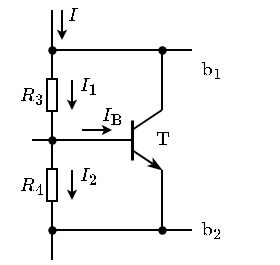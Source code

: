 <mxfile version="17.2.1" type="device"><diagram id="TTbVKE05Jx2TCk3frRQG" name="第 1 页"><mxGraphModel dx="217" dy="157" grid="1" gridSize="5" guides="1" tooltips="1" connect="1" arrows="1" fold="1" page="1" pageScale="1" pageWidth="827" pageHeight="1169" math="1" shadow="0"><root><mxCell id="0"/><mxCell id="1" parent="0"/><mxCell id="QU9Xb4DwGZwwF771YlcY-3" value="$$R_3$$" style="text;html=1;resizable=1;autosize=1;align=center;verticalAlign=middle;points=[];fillColor=none;strokeColor=none;rounded=0;fontSize=8;movable=1;rotatable=1;deletable=1;editable=1;connectable=0;allowArrows=0;" vertex="1" parent="1"><mxGeometry x="345" y="175" width="20" height="15" as="geometry"/></mxCell><mxCell id="QU9Xb4DwGZwwF771YlcY-4" value="" style="endArrow=none;html=1;rounded=0;fontSize=10;startSize=4;endSize=4;entryX=1;entryY=0.5;entryDx=0;entryDy=0;entryPerimeter=0;" edge="1" parent="1" target="QU9Xb4DwGZwwF771YlcY-5"><mxGeometry width="50" height="50" relative="1" as="geometry"><mxPoint x="365" y="140" as="sourcePoint"/><mxPoint x="562" y="120.5" as="targetPoint"/></mxGeometry></mxCell><mxCell id="QU9Xb4DwGZwwF771YlcY-5" value="" style="pointerEvents=1;verticalLabelPosition=bottom;shadow=0;dashed=0;align=center;html=1;verticalAlign=top;shape=mxgraph.electrical.resistors.resistor_1;fontSize=10;direction=north;allowArrows=0;" vertex="1" parent="1"><mxGeometry x="362.5" y="170" width="5" height="25" as="geometry"/></mxCell><mxCell id="QU9Xb4DwGZwwF771YlcY-6" value="" style="endArrow=none;html=1;rounded=0;fontSize=10;startSize=4;endSize=4;exitX=0;exitY=0.5;exitDx=0;exitDy=0;exitPerimeter=0;entryX=1;entryY=0.5;entryDx=0;entryDy=0;entryPerimeter=0;" edge="1" parent="1" source="QU9Xb4DwGZwwF771YlcY-5" target="QU9Xb4DwGZwwF771YlcY-10"><mxGeometry width="50" height="50" relative="1" as="geometry"><mxPoint x="454.5" y="110.5" as="sourcePoint"/><mxPoint x="380" y="205" as="targetPoint"/></mxGeometry></mxCell><mxCell id="QU9Xb4DwGZwwF771YlcY-9" value="$$R_4$$" style="text;html=1;resizable=1;autosize=1;align=center;verticalAlign=middle;points=[];fillColor=none;strokeColor=none;rounded=0;fontSize=8;movable=1;rotatable=1;deletable=1;editable=1;connectable=0;allowArrows=0;" vertex="1" parent="1"><mxGeometry x="345" y="220" width="20" height="15" as="geometry"/></mxCell><mxCell id="QU9Xb4DwGZwwF771YlcY-10" value="" style="pointerEvents=1;verticalLabelPosition=bottom;shadow=0;dashed=0;align=center;html=1;verticalAlign=top;shape=mxgraph.electrical.resistors.resistor_1;fontSize=10;direction=north;allowArrows=0;" vertex="1" parent="1"><mxGeometry x="362.5" y="215" width="5" height="25" as="geometry"/></mxCell><mxCell id="QU9Xb4DwGZwwF771YlcY-11" value="" style="endArrow=none;html=1;rounded=0;" edge="1" parent="1"><mxGeometry width="50" height="50" relative="1" as="geometry"><mxPoint x="355" y="205" as="sourcePoint"/><mxPoint x="390" y="205" as="targetPoint"/></mxGeometry></mxCell><mxCell id="QU9Xb4DwGZwwF771YlcY-12" value="" style="group" vertex="1" connectable="0" parent="1"><mxGeometry x="390" y="190" width="30" height="30" as="geometry"/></mxCell><mxCell id="QU9Xb4DwGZwwF771YlcY-13" value="" style="endArrow=none;html=1;rounded=0;" edge="1" parent="QU9Xb4DwGZwwF771YlcY-12"><mxGeometry width="50" height="50" relative="1" as="geometry"><mxPoint y="15" as="sourcePoint"/><mxPoint x="15" y="15" as="targetPoint"/></mxGeometry></mxCell><mxCell id="QU9Xb4DwGZwwF771YlcY-14" value="" style="endArrow=none;html=1;rounded=0;strokeWidth=1.5;" edge="1" parent="QU9Xb4DwGZwwF771YlcY-12"><mxGeometry width="50" height="50" relative="1" as="geometry"><mxPoint x="15" y="25" as="sourcePoint"/><mxPoint x="15" y="5" as="targetPoint"/></mxGeometry></mxCell><mxCell id="QU9Xb4DwGZwwF771YlcY-15" value="" style="endArrow=none;html=1;rounded=0;" edge="1" parent="QU9Xb4DwGZwwF771YlcY-12"><mxGeometry width="50" height="50" relative="1" as="geometry"><mxPoint x="15" y="10" as="sourcePoint"/><mxPoint x="30" as="targetPoint"/></mxGeometry></mxCell><mxCell id="QU9Xb4DwGZwwF771YlcY-16" value="" style="endArrow=classicThin;html=1;rounded=0;endFill=1;endSize=4;startSize=4;" edge="1" parent="QU9Xb4DwGZwwF771YlcY-12"><mxGeometry width="50" height="50" relative="1" as="geometry"><mxPoint x="15" y="20" as="sourcePoint"/><mxPoint x="30" y="30" as="targetPoint"/></mxGeometry></mxCell><mxCell id="QU9Xb4DwGZwwF771YlcY-17" value="" style="endArrow=none;html=1;rounded=0;" edge="1" parent="1"><mxGeometry width="50" height="50" relative="1" as="geometry"><mxPoint x="365" y="160" as="sourcePoint"/><mxPoint x="435" y="160" as="targetPoint"/></mxGeometry></mxCell><mxCell id="QU9Xb4DwGZwwF771YlcY-18" value="" style="endArrow=none;html=1;rounded=0;" edge="1" parent="1"><mxGeometry width="50" height="50" relative="1" as="geometry"><mxPoint x="420" y="190" as="sourcePoint"/><mxPoint x="420" y="160" as="targetPoint"/></mxGeometry></mxCell><mxCell id="QU9Xb4DwGZwwF771YlcY-19" value="" style="endArrow=none;html=1;rounded=0;" edge="1" parent="1"><mxGeometry width="50" height="50" relative="1" as="geometry"><mxPoint x="420" y="220" as="sourcePoint"/><mxPoint x="420" y="250" as="targetPoint"/></mxGeometry></mxCell><mxCell id="QU9Xb4DwGZwwF771YlcY-20" value="" style="endArrow=none;html=1;rounded=0;entryX=0;entryY=0.5;entryDx=0;entryDy=0;entryPerimeter=0;" edge="1" parent="1" target="QU9Xb4DwGZwwF771YlcY-10"><mxGeometry width="50" height="50" relative="1" as="geometry"><mxPoint x="365" y="265" as="sourcePoint"/><mxPoint x="415" y="235" as="targetPoint"/></mxGeometry></mxCell><mxCell id="QU9Xb4DwGZwwF771YlcY-21" value="" style="endArrow=none;html=1;rounded=0;" edge="1" parent="1"><mxGeometry width="50" height="50" relative="1" as="geometry"><mxPoint x="365" y="250" as="sourcePoint"/><mxPoint x="435" y="250" as="targetPoint"/></mxGeometry></mxCell><mxCell id="QU9Xb4DwGZwwF771YlcY-22" value="$$\mathrm{T}$$" style="text;html=1;align=center;verticalAlign=middle;resizable=1;points=[];autosize=1;strokeColor=none;fillColor=none;fontSize=8;movable=1;rotatable=1;deletable=1;editable=1;connectable=1;" vertex="1" parent="1"><mxGeometry x="415" y="200" width="10" height="10" as="geometry"/></mxCell><mxCell id="QU9Xb4DwGZwwF771YlcY-23" value="$$\mathrm{b}_1$$" style="text;html=1;align=center;verticalAlign=middle;resizable=1;points=[];autosize=1;strokeColor=none;fillColor=none;fontSize=8;movable=1;rotatable=1;deletable=1;editable=1;connectable=1;" vertex="1" parent="1"><mxGeometry x="435" y="160" width="20" height="20" as="geometry"/></mxCell><mxCell id="QU9Xb4DwGZwwF771YlcY-24" value="$$\mathrm{b}_2$$" style="text;html=1;align=center;verticalAlign=middle;resizable=1;points=[];autosize=1;strokeColor=none;fillColor=none;fontSize=8;movable=1;rotatable=1;deletable=1;editable=1;connectable=1;" vertex="1" parent="1"><mxGeometry x="435" y="240" width="20" height="20" as="geometry"/></mxCell><mxCell id="QU9Xb4DwGZwwF771YlcY-25" value="" style="endArrow=classic;html=1;rounded=0;fontSize=8;startSize=2;endSize=2;" edge="1" parent="1"><mxGeometry width="50" height="50" relative="1" as="geometry"><mxPoint x="370" y="140" as="sourcePoint"/><mxPoint x="370" y="155" as="targetPoint"/></mxGeometry></mxCell><mxCell id="QU9Xb4DwGZwwF771YlcY-26" value="$$I$$" style="text;html=1;align=center;verticalAlign=middle;resizable=1;points=[];autosize=1;strokeColor=none;fillColor=none;fontSize=8;movable=1;rotatable=1;deletable=1;editable=1;connectable=1;" vertex="1" parent="1"><mxGeometry x="370" y="135" width="10" height="15" as="geometry"/></mxCell><mxCell id="QU9Xb4DwGZwwF771YlcY-27" value="" style="endArrow=classic;html=1;rounded=0;fontSize=8;startSize=2;endSize=2;" edge="1" parent="1"><mxGeometry width="50" height="50" relative="1" as="geometry"><mxPoint x="375" y="175" as="sourcePoint"/><mxPoint x="375" y="190" as="targetPoint"/></mxGeometry></mxCell><mxCell id="QU9Xb4DwGZwwF771YlcY-28" value="$$I_1$$" style="text;html=1;align=center;verticalAlign=middle;resizable=1;points=[];autosize=1;strokeColor=none;fillColor=none;fontSize=8;movable=1;rotatable=1;deletable=1;editable=1;connectable=1;" vertex="1" parent="1"><mxGeometry x="375" y="170" width="15" height="15" as="geometry"/></mxCell><mxCell id="QU9Xb4DwGZwwF771YlcY-29" value="" style="endArrow=classic;html=1;rounded=0;fontSize=8;startSize=2;endSize=2;" edge="1" parent="1"><mxGeometry width="50" height="50" relative="1" as="geometry"><mxPoint x="375" y="220" as="sourcePoint"/><mxPoint x="375" y="235" as="targetPoint"/></mxGeometry></mxCell><mxCell id="QU9Xb4DwGZwwF771YlcY-30" value="$$I_2$$" style="text;html=1;align=center;verticalAlign=middle;resizable=1;points=[];autosize=1;strokeColor=none;fillColor=none;fontSize=8;movable=1;rotatable=1;deletable=1;editable=1;connectable=1;" vertex="1" parent="1"><mxGeometry x="375" y="215" width="15" height="15" as="geometry"/></mxCell><mxCell id="QU9Xb4DwGZwwF771YlcY-31" value="" style="endArrow=classic;html=1;rounded=0;fontSize=8;startSize=2;endSize=2;" edge="1" parent="1"><mxGeometry width="50" height="50" relative="1" as="geometry"><mxPoint x="380" y="200" as="sourcePoint"/><mxPoint x="395" y="200" as="targetPoint"/></mxGeometry></mxCell><mxCell id="QU9Xb4DwGZwwF771YlcY-32" value="$$I_\mathrm{B}$$" style="text;html=1;align=center;verticalAlign=middle;resizable=1;points=[];autosize=1;strokeColor=none;fillColor=none;fontSize=8;movable=1;rotatable=1;deletable=1;editable=1;connectable=1;" vertex="1" parent="1"><mxGeometry x="385" y="185" width="20" height="15" as="geometry"/></mxCell><mxCell id="QU9Xb4DwGZwwF771YlcY-33" value="" style="shape=waypoint;sketch=0;fillStyle=solid;size=6;pointerEvents=1;points=[];fillColor=none;resizable=1;rotatable=1;perimeter=centerPerimeter;snapToPoint=1;fontSize=8;strokeWidth=0.1;movable=1;deletable=1;editable=1;connectable=1;" vertex="1" parent="1"><mxGeometry x="360" y="200" width="10" height="10" as="geometry"/></mxCell><mxCell id="QU9Xb4DwGZwwF771YlcY-34" value="" style="shape=waypoint;sketch=0;fillStyle=solid;size=6;pointerEvents=1;points=[];fillColor=none;resizable=1;rotatable=1;perimeter=centerPerimeter;snapToPoint=1;fontSize=8;strokeWidth=0.1;movable=1;deletable=1;editable=1;connectable=1;" vertex="1" parent="1"><mxGeometry x="360" y="155" width="10" height="10" as="geometry"/></mxCell><mxCell id="QU9Xb4DwGZwwF771YlcY-35" value="" style="shape=waypoint;sketch=0;fillStyle=solid;size=6;pointerEvents=1;points=[];fillColor=none;resizable=1;rotatable=1;perimeter=centerPerimeter;snapToPoint=1;fontSize=8;strokeWidth=0.1;movable=1;deletable=1;editable=1;connectable=1;" vertex="1" parent="1"><mxGeometry x="415" y="155" width="10" height="10" as="geometry"/></mxCell><mxCell id="QU9Xb4DwGZwwF771YlcY-36" value="" style="shape=waypoint;sketch=0;fillStyle=solid;size=6;pointerEvents=1;points=[];fillColor=none;resizable=1;rotatable=1;perimeter=centerPerimeter;snapToPoint=1;fontSize=8;strokeWidth=0.1;movable=1;deletable=1;editable=1;connectable=1;" vertex="1" parent="1"><mxGeometry x="415" y="245" width="10" height="10" as="geometry"/></mxCell><mxCell id="QU9Xb4DwGZwwF771YlcY-37" value="" style="shape=waypoint;sketch=0;fillStyle=solid;size=6;pointerEvents=1;points=[];fillColor=none;resizable=1;rotatable=1;perimeter=centerPerimeter;snapToPoint=1;fontSize=8;strokeWidth=0.1;movable=1;deletable=1;editable=1;connectable=1;" vertex="1" parent="1"><mxGeometry x="360" y="245" width="10" height="10" as="geometry"/></mxCell></root></mxGraphModel></diagram></mxfile>